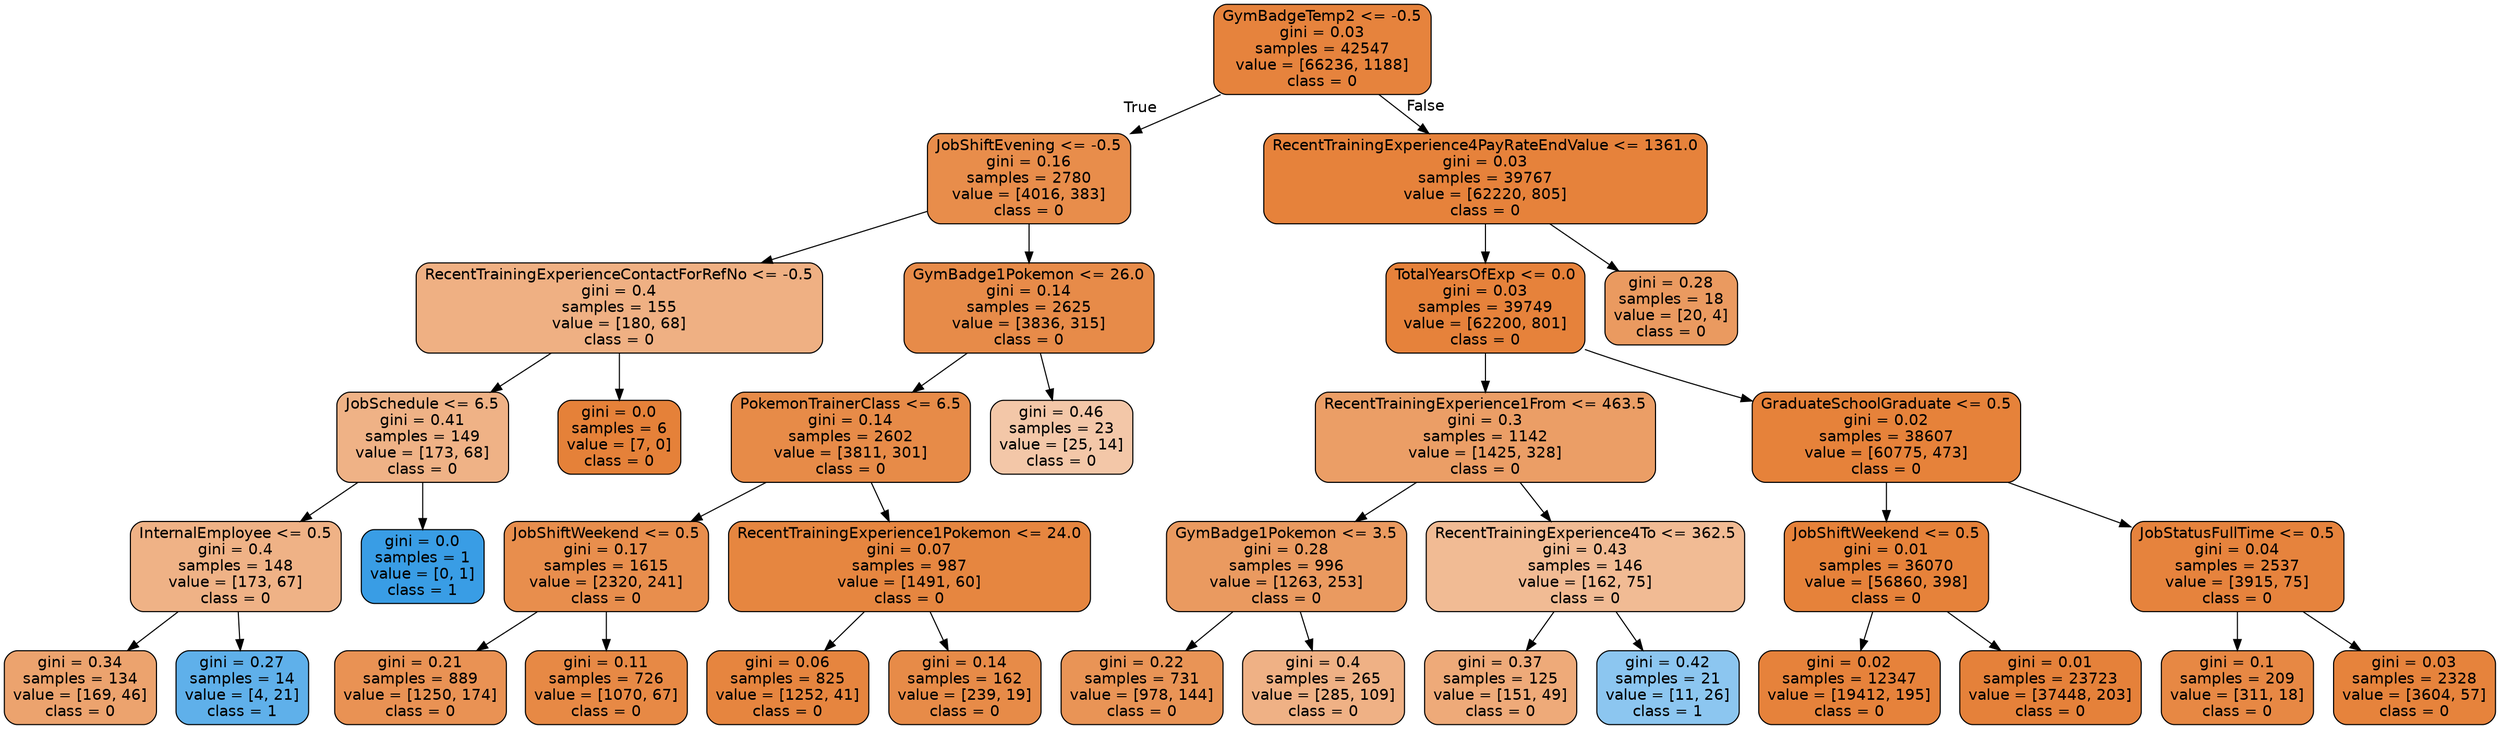 digraph Tree {
node [shape=box, style="filled, rounded", color="black", fontname=helvetica] ;
edge [fontname=helvetica] ;
0 [label="GymBadgeTemp2 <= -0.5\ngini = 0.03\nsamples = 42547\nvalue = [66236, 1188]\nclass = 0", fillcolor="#e58139fa"] ;
1 [label="JobShiftEvening <= -0.5\ngini = 0.16\nsamples = 2780\nvalue = [4016, 383]\nclass = 0", fillcolor="#e58139e7"] ;
0 -> 1 [labeldistance=2.5, labelangle=45, headlabel="True"] ;
2 [label="RecentTrainingExperienceContactForRefNo <= -0.5\ngini = 0.4\nsamples = 155\nvalue = [180, 68]\nclass = 0", fillcolor="#e581399f"] ;
1 -> 2 ;
3 [label="JobSchedule <= 6.5\ngini = 0.41\nsamples = 149\nvalue = [173, 68]\nclass = 0", fillcolor="#e581399b"] ;
2 -> 3 ;
4 [label="InternalEmployee <= 0.5\ngini = 0.4\nsamples = 148\nvalue = [173, 67]\nclass = 0", fillcolor="#e581399c"] ;
3 -> 4 ;
5 [label="gini = 0.34\nsamples = 134\nvalue = [169, 46]\nclass = 0", fillcolor="#e58139ba"] ;
4 -> 5 ;
6 [label="gini = 0.27\nsamples = 14\nvalue = [4, 21]\nclass = 1", fillcolor="#399de5ce"] ;
4 -> 6 ;
7 [label="gini = 0.0\nsamples = 1\nvalue = [0, 1]\nclass = 1", fillcolor="#399de5ff"] ;
3 -> 7 ;
8 [label="gini = 0.0\nsamples = 6\nvalue = [7, 0]\nclass = 0", fillcolor="#e58139ff"] ;
2 -> 8 ;
9 [label="GymBadge1Pokemon <= 26.0\ngini = 0.14\nsamples = 2625\nvalue = [3836, 315]\nclass = 0", fillcolor="#e58139ea"] ;
1 -> 9 ;
10 [label="PokemonTrainerClass <= 6.5\ngini = 0.14\nsamples = 2602\nvalue = [3811, 301]\nclass = 0", fillcolor="#e58139eb"] ;
9 -> 10 ;
11 [label="JobShiftWeekend <= 0.5\ngini = 0.17\nsamples = 1615\nvalue = [2320, 241]\nclass = 0", fillcolor="#e58139e5"] ;
10 -> 11 ;
12 [label="gini = 0.21\nsamples = 889\nvalue = [1250, 174]\nclass = 0", fillcolor="#e58139dc"] ;
11 -> 12 ;
13 [label="gini = 0.11\nsamples = 726\nvalue = [1070, 67]\nclass = 0", fillcolor="#e58139ef"] ;
11 -> 13 ;
14 [label="RecentTrainingExperience1Pokemon <= 24.0\ngini = 0.07\nsamples = 987\nvalue = [1491, 60]\nclass = 0", fillcolor="#e58139f5"] ;
10 -> 14 ;
15 [label="gini = 0.06\nsamples = 825\nvalue = [1252, 41]\nclass = 0", fillcolor="#e58139f7"] ;
14 -> 15 ;
16 [label="gini = 0.14\nsamples = 162\nvalue = [239, 19]\nclass = 0", fillcolor="#e58139eb"] ;
14 -> 16 ;
17 [label="gini = 0.46\nsamples = 23\nvalue = [25, 14]\nclass = 0", fillcolor="#e5813970"] ;
9 -> 17 ;
18 [label="RecentTrainingExperience4PayRateEndValue <= 1361.0\ngini = 0.03\nsamples = 39767\nvalue = [62220, 805]\nclass = 0", fillcolor="#e58139fc"] ;
0 -> 18 [labeldistance=2.5, labelangle=-45, headlabel="False"] ;
19 [label="TotalYearsOfExp <= 0.0\ngini = 0.03\nsamples = 39749\nvalue = [62200, 801]\nclass = 0", fillcolor="#e58139fc"] ;
18 -> 19 ;
20 [label="RecentTrainingExperience1From <= 463.5\ngini = 0.3\nsamples = 1142\nvalue = [1425, 328]\nclass = 0", fillcolor="#e58139c4"] ;
19 -> 20 ;
21 [label="GymBadge1Pokemon <= 3.5\ngini = 0.28\nsamples = 996\nvalue = [1263, 253]\nclass = 0", fillcolor="#e58139cc"] ;
20 -> 21 ;
22 [label="gini = 0.22\nsamples = 731\nvalue = [978, 144]\nclass = 0", fillcolor="#e58139d9"] ;
21 -> 22 ;
23 [label="gini = 0.4\nsamples = 265\nvalue = [285, 109]\nclass = 0", fillcolor="#e581399d"] ;
21 -> 23 ;
24 [label="RecentTrainingExperience4To <= 362.5\ngini = 0.43\nsamples = 146\nvalue = [162, 75]\nclass = 0", fillcolor="#e5813989"] ;
20 -> 24 ;
25 [label="gini = 0.37\nsamples = 125\nvalue = [151, 49]\nclass = 0", fillcolor="#e58139ac"] ;
24 -> 25 ;
26 [label="gini = 0.42\nsamples = 21\nvalue = [11, 26]\nclass = 1", fillcolor="#399de593"] ;
24 -> 26 ;
27 [label="GraduateSchoolGraduate <= 0.5\ngini = 0.02\nsamples = 38607\nvalue = [60775, 473]\nclass = 0", fillcolor="#e58139fd"] ;
19 -> 27 ;
28 [label="JobShiftWeekend <= 0.5\ngini = 0.01\nsamples = 36070\nvalue = [56860, 398]\nclass = 0", fillcolor="#e58139fd"] ;
27 -> 28 ;
29 [label="gini = 0.02\nsamples = 12347\nvalue = [19412, 195]\nclass = 0", fillcolor="#e58139fc"] ;
28 -> 29 ;
30 [label="gini = 0.01\nsamples = 23723\nvalue = [37448, 203]\nclass = 0", fillcolor="#e58139fe"] ;
28 -> 30 ;
31 [label="JobStatusFullTime <= 0.5\ngini = 0.04\nsamples = 2537\nvalue = [3915, 75]\nclass = 0", fillcolor="#e58139fa"] ;
27 -> 31 ;
32 [label="gini = 0.1\nsamples = 209\nvalue = [311, 18]\nclass = 0", fillcolor="#e58139f0"] ;
31 -> 32 ;
33 [label="gini = 0.03\nsamples = 2328\nvalue = [3604, 57]\nclass = 0", fillcolor="#e58139fb"] ;
31 -> 33 ;
34 [label="gini = 0.28\nsamples = 18\nvalue = [20, 4]\nclass = 0", fillcolor="#e58139cc"] ;
18 -> 34 ;
}